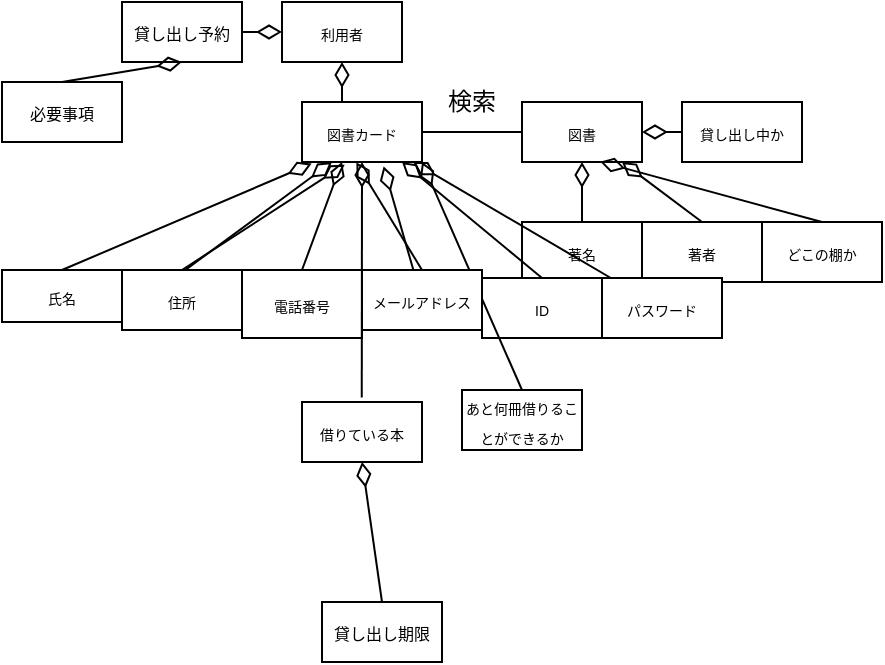 <mxfile version="28.1.2">
  <diagram name="ページ1" id="DIeiAo9Q_YViylGoopkz">
    <mxGraphModel dx="146" dy="338" grid="1" gridSize="10" guides="1" tooltips="1" connect="1" arrows="1" fold="1" page="1" pageScale="1" pageWidth="1169" pageHeight="827" math="0" shadow="0">
      <root>
        <mxCell id="0" />
        <mxCell id="1" parent="0" />
        <mxCell id="h7smvrsQqOG3ofRVsXkP-2" value="&lt;font style=&quot;font-size: 7px;&quot;&gt;利用者&lt;/font&gt;" style="rounded=0;whiteSpace=wrap;html=1;" vertex="1" parent="1">
          <mxGeometry x="170" y="250" width="60" height="30" as="geometry" />
        </mxCell>
        <mxCell id="h7smvrsQqOG3ofRVsXkP-3" value="" style="endArrow=diamondThin;endFill=0;endSize=10;html=1;rounded=0;entryX=0.5;entryY=1;entryDx=0;entryDy=0;startSize=5;exitX=0.5;exitY=0;exitDx=0;exitDy=0;" edge="1" parent="1" source="h7smvrsQqOG3ofRVsXkP-4" target="h7smvrsQqOG3ofRVsXkP-2">
          <mxGeometry width="160" relative="1" as="geometry">
            <mxPoint x="100" y="320" as="sourcePoint" />
            <mxPoint x="180" y="310" as="targetPoint" />
            <Array as="points">
              <mxPoint x="200" y="300" />
            </Array>
          </mxGeometry>
        </mxCell>
        <mxCell id="h7smvrsQqOG3ofRVsXkP-4" value="&lt;span style=&quot;font-size: 7px;&quot;&gt;図書カード&lt;/span&gt;" style="rounded=0;whiteSpace=wrap;html=1;" vertex="1" parent="1">
          <mxGeometry x="180" y="300" width="60" height="30" as="geometry" />
        </mxCell>
        <mxCell id="h7smvrsQqOG3ofRVsXkP-7" value="" style="endArrow=diamondThin;endFill=0;endSize=10;html=1;rounded=0;entryX=0.08;entryY=1.027;entryDx=0;entryDy=0;startSize=5;exitX=0.5;exitY=0;exitDx=0;exitDy=0;entryPerimeter=0;" edge="1" parent="1" source="h7smvrsQqOG3ofRVsXkP-10" target="h7smvrsQqOG3ofRVsXkP-4">
          <mxGeometry width="160" relative="1" as="geometry">
            <mxPoint x="40" y="390" as="sourcePoint" />
            <mxPoint x="40" y="350" as="targetPoint" />
          </mxGeometry>
        </mxCell>
        <mxCell id="h7smvrsQqOG3ofRVsXkP-8" value="&lt;span style=&quot;font-size: 7px;&quot;&gt;電話番号&lt;/span&gt;" style="rounded=0;whiteSpace=wrap;html=1;" vertex="1" parent="1">
          <mxGeometry x="150" y="384" width="60" height="34" as="geometry" />
        </mxCell>
        <mxCell id="h7smvrsQqOG3ofRVsXkP-9" value="" style="endArrow=diamondThin;endFill=0;endSize=10;html=1;rounded=0;entryX=0.356;entryY=1.044;entryDx=0;entryDy=0;startSize=5;exitX=0.5;exitY=0;exitDx=0;exitDy=0;entryPerimeter=0;" edge="1" parent="1" source="h7smvrsQqOG3ofRVsXkP-6" target="h7smvrsQqOG3ofRVsXkP-4">
          <mxGeometry width="160" relative="1" as="geometry">
            <mxPoint x="150" y="394" as="sourcePoint" />
            <mxPoint x="190" y="360" as="targetPoint" />
          </mxGeometry>
        </mxCell>
        <mxCell id="h7smvrsQqOG3ofRVsXkP-10" value="&lt;span style=&quot;font-size: 7px;&quot;&gt;氏名&lt;/span&gt;" style="rounded=0;whiteSpace=wrap;html=1;" vertex="1" parent="1">
          <mxGeometry x="30" y="384" width="60" height="26" as="geometry" />
        </mxCell>
        <mxCell id="h7smvrsQqOG3ofRVsXkP-11" value="" style="endArrow=diamondThin;endFill=0;endSize=10;html=1;rounded=0;entryX=0.25;entryY=1;entryDx=0;entryDy=0;startSize=5;exitX=0.458;exitY=0.102;exitDx=0;exitDy=0;exitPerimeter=0;" edge="1" parent="1" source="h7smvrsQqOG3ofRVsXkP-6" target="h7smvrsQqOG3ofRVsXkP-4">
          <mxGeometry width="160" relative="1" as="geometry">
            <mxPoint x="210" y="450" as="sourcePoint" />
            <mxPoint x="110" y="380" as="targetPoint" />
          </mxGeometry>
        </mxCell>
        <mxCell id="h7smvrsQqOG3ofRVsXkP-13" value="" style="endArrow=diamondThin;endFill=0;endSize=10;html=1;rounded=0;entryX=0.453;entryY=1.009;entryDx=0;entryDy=0;startSize=5;exitX=0.5;exitY=0;exitDx=0;exitDy=0;entryPerimeter=0;" edge="1" parent="1" source="h7smvrsQqOG3ofRVsXkP-12" target="h7smvrsQqOG3ofRVsXkP-4">
          <mxGeometry width="160" relative="1" as="geometry">
            <mxPoint x="230" y="459" as="sourcePoint" />
            <mxPoint x="251" y="370" as="targetPoint" />
          </mxGeometry>
        </mxCell>
        <mxCell id="h7smvrsQqOG3ofRVsXkP-14" value="&lt;span style=&quot;font-size: 7px;&quot;&gt;図書&lt;/span&gt;" style="rounded=0;whiteSpace=wrap;html=1;" vertex="1" parent="1">
          <mxGeometry x="290" y="300" width="60" height="30" as="geometry" />
        </mxCell>
        <mxCell id="h7smvrsQqOG3ofRVsXkP-15" value="" style="endArrow=none;html=1;rounded=0;entryX=0;entryY=0.5;entryDx=0;entryDy=0;exitX=1;exitY=0.5;exitDx=0;exitDy=0;" edge="1" parent="1" source="h7smvrsQqOG3ofRVsXkP-4" target="h7smvrsQqOG3ofRVsXkP-14">
          <mxGeometry width="50" height="50" relative="1" as="geometry">
            <mxPoint x="250" y="410" as="sourcePoint" />
            <mxPoint x="300" y="360" as="targetPoint" />
          </mxGeometry>
        </mxCell>
        <mxCell id="h7smvrsQqOG3ofRVsXkP-16" value="検索" style="text;html=1;align=center;verticalAlign=middle;whiteSpace=wrap;rounded=0;" vertex="1" parent="1">
          <mxGeometry x="250" y="290" width="30" height="20" as="geometry" />
        </mxCell>
        <mxCell id="h7smvrsQqOG3ofRVsXkP-18" value="&lt;div&gt;&lt;font style=&quot;font-size: 8px;&quot;&gt;貸し出し予約&lt;/font&gt;&lt;/div&gt;" style="rounded=0;whiteSpace=wrap;html=1;" vertex="1" parent="1">
          <mxGeometry x="90" y="250" width="60" height="30" as="geometry" />
        </mxCell>
        <mxCell id="h7smvrsQqOG3ofRVsXkP-21" value="&lt;span style=&quot;font-size: 8px;&quot;&gt;必要事項&lt;/span&gt;" style="rounded=0;whiteSpace=wrap;html=1;" vertex="1" parent="1">
          <mxGeometry x="30" y="290" width="60" height="30" as="geometry" />
        </mxCell>
        <mxCell id="h7smvrsQqOG3ofRVsXkP-22" value="" style="endArrow=diamondThin;endFill=0;endSize=10;html=1;rounded=0;entryX=0.5;entryY=1;entryDx=0;entryDy=0;startSize=5;exitX=0.5;exitY=0;exitDx=0;exitDy=0;" edge="1" parent="1" source="h7smvrsQqOG3ofRVsXkP-24" target="h7smvrsQqOG3ofRVsXkP-14">
          <mxGeometry width="160" relative="1" as="geometry">
            <mxPoint x="320" y="360" as="sourcePoint" />
            <mxPoint x="290" y="350" as="targetPoint" />
          </mxGeometry>
        </mxCell>
        <mxCell id="h7smvrsQqOG3ofRVsXkP-24" value="&lt;span style=&quot;font-size: 7px;&quot;&gt;著名&lt;/span&gt;" style="rounded=0;whiteSpace=wrap;html=1;" vertex="1" parent="1">
          <mxGeometry x="290" y="360" width="60" height="30" as="geometry" />
        </mxCell>
        <mxCell id="h7smvrsQqOG3ofRVsXkP-26" value="&lt;span style=&quot;font-size: 7px;&quot;&gt;著者&lt;/span&gt;" style="rounded=0;whiteSpace=wrap;html=1;" vertex="1" parent="1">
          <mxGeometry x="350" y="360" width="60" height="30" as="geometry" />
        </mxCell>
        <mxCell id="h7smvrsQqOG3ofRVsXkP-27" value="" style="endArrow=diamondThin;endFill=0;endSize=10;html=1;rounded=0;entryX=0.833;entryY=1;entryDx=0;entryDy=0;startSize=5;exitX=0.5;exitY=0;exitDx=0;exitDy=0;entryPerimeter=0;" edge="1" parent="1" source="h7smvrsQqOG3ofRVsXkP-26" target="h7smvrsQqOG3ofRVsXkP-14">
          <mxGeometry width="160" relative="1" as="geometry">
            <mxPoint x="380" y="340" as="sourcePoint" />
            <mxPoint x="380" y="310" as="targetPoint" />
          </mxGeometry>
        </mxCell>
        <mxCell id="h7smvrsQqOG3ofRVsXkP-28" value="&lt;span style=&quot;font-size: 7px;&quot;&gt;ID&lt;/span&gt;" style="rounded=0;whiteSpace=wrap;html=1;" vertex="1" parent="1">
          <mxGeometry x="270" y="388" width="60" height="30" as="geometry" />
        </mxCell>
        <mxCell id="h7smvrsQqOG3ofRVsXkP-29" value="&lt;span style=&quot;font-size: 7px;&quot;&gt;パスワード&lt;/span&gt;" style="rounded=0;whiteSpace=wrap;html=1;" vertex="1" parent="1">
          <mxGeometry x="330" y="388" width="60" height="30" as="geometry" />
        </mxCell>
        <mxCell id="h7smvrsQqOG3ofRVsXkP-30" value="" style="endArrow=diamondThin;endFill=0;endSize=10;html=1;rounded=0;startSize=5;exitX=0.5;exitY=0;exitDx=0;exitDy=0;" edge="1" parent="1" source="h7smvrsQqOG3ofRVsXkP-28">
          <mxGeometry width="160" relative="1" as="geometry">
            <mxPoint x="68" y="520" as="sourcePoint" />
            <mxPoint x="230" y="330" as="targetPoint" />
          </mxGeometry>
        </mxCell>
        <mxCell id="h7smvrsQqOG3ofRVsXkP-31" value="" style="endArrow=diamondThin;endFill=0;endSize=10;html=1;rounded=0;startSize=5;entryX=0.68;entryY=1.073;entryDx=0;entryDy=0;entryPerimeter=0;" edge="1" parent="1" source="h7smvrsQqOG3ofRVsXkP-12" target="h7smvrsQqOG3ofRVsXkP-4">
          <mxGeometry width="160" relative="1" as="geometry">
            <mxPoint x="190" y="440" as="sourcePoint" />
            <mxPoint x="190" y="400" as="targetPoint" />
          </mxGeometry>
        </mxCell>
        <mxCell id="h7smvrsQqOG3ofRVsXkP-32" value="&lt;span style=&quot;font-size: 7px;&quot;&gt;どこの棚か&lt;/span&gt;" style="rounded=0;whiteSpace=wrap;html=1;" vertex="1" parent="1">
          <mxGeometry x="410" y="360" width="60" height="30" as="geometry" />
        </mxCell>
        <mxCell id="h7smvrsQqOG3ofRVsXkP-33" value="&lt;span style=&quot;font-size: 7px;&quot;&gt;貸し出し中か&lt;/span&gt;" style="rounded=0;whiteSpace=wrap;html=1;" vertex="1" parent="1">
          <mxGeometry x="370" y="300" width="60" height="30" as="geometry" />
        </mxCell>
        <mxCell id="h7smvrsQqOG3ofRVsXkP-34" value="" style="endArrow=diamondThin;endFill=0;endSize=10;html=1;rounded=0;entryX=0.651;entryY=0.993;entryDx=0;entryDy=0;startSize=5;exitX=0.5;exitY=0;exitDx=0;exitDy=0;entryPerimeter=0;" edge="1" parent="1" source="h7smvrsQqOG3ofRVsXkP-32" target="h7smvrsQqOG3ofRVsXkP-14">
          <mxGeometry width="160" relative="1" as="geometry">
            <mxPoint x="407.46" y="380.21" as="sourcePoint" />
            <mxPoint x="300.0" y="350.0" as="targetPoint" />
          </mxGeometry>
        </mxCell>
        <mxCell id="h7smvrsQqOG3ofRVsXkP-35" value="" style="endArrow=diamondThin;endFill=0;endSize=10;html=1;rounded=0;entryX=1;entryY=0.5;entryDx=0;entryDy=0;startSize=5;exitX=0;exitY=0.5;exitDx=0;exitDy=0;" edge="1" parent="1" source="h7smvrsQqOG3ofRVsXkP-33" target="h7smvrsQqOG3ofRVsXkP-14">
          <mxGeometry width="160" relative="1" as="geometry">
            <mxPoint x="430" y="370" as="sourcePoint" />
            <mxPoint x="380" y="340" as="targetPoint" />
          </mxGeometry>
        </mxCell>
        <mxCell id="h7smvrsQqOG3ofRVsXkP-36" value="&lt;span style=&quot;font-size: 7px;&quot;&gt;借りている本&lt;/span&gt;" style="rounded=0;whiteSpace=wrap;html=1;" vertex="1" parent="1">
          <mxGeometry x="180" y="450" width="60" height="30" as="geometry" />
        </mxCell>
        <mxCell id="h7smvrsQqOG3ofRVsXkP-37" value="" style="endArrow=diamondThin;endFill=0;endSize=10;html=1;rounded=0;startSize=5;entryX=0.5;entryY=1;entryDx=0;entryDy=0;exitX=0.498;exitY=-0.073;exitDx=0;exitDy=0;exitPerimeter=0;" edge="1" parent="1" source="h7smvrsQqOG3ofRVsXkP-36" target="h7smvrsQqOG3ofRVsXkP-4">
          <mxGeometry width="160" relative="1" as="geometry">
            <mxPoint x="210" y="428" as="sourcePoint" />
            <mxPoint x="211" y="350" as="targetPoint" />
          </mxGeometry>
        </mxCell>
        <mxCell id="h7smvrsQqOG3ofRVsXkP-38" value="&lt;span style=&quot;font-size: 8px;&quot;&gt;貸し出し期限&lt;/span&gt;" style="rounded=0;whiteSpace=wrap;html=1;" vertex="1" parent="1">
          <mxGeometry x="190" y="550" width="60" height="30" as="geometry" />
        </mxCell>
        <mxCell id="h7smvrsQqOG3ofRVsXkP-39" value="" style="endArrow=diamondThin;endFill=0;endSize=10;html=1;rounded=0;startSize=5;exitX=0.5;exitY=0;exitDx=0;exitDy=0;entryX=0.5;entryY=1;entryDx=0;entryDy=0;" edge="1" parent="1" source="h7smvrsQqOG3ofRVsXkP-38" target="h7smvrsQqOG3ofRVsXkP-36">
          <mxGeometry width="160" relative="1" as="geometry">
            <mxPoint x="270" y="420" as="sourcePoint" />
            <mxPoint x="270" y="380" as="targetPoint" />
          </mxGeometry>
        </mxCell>
        <mxCell id="h7smvrsQqOG3ofRVsXkP-40" value="" style="endArrow=diamondThin;endFill=0;endSize=10;html=1;rounded=0;startSize=5;exitX=0.5;exitY=0;exitDx=0;exitDy=0;entryX=0.5;entryY=1;entryDx=0;entryDy=0;" edge="1" parent="1" source="h7smvrsQqOG3ofRVsXkP-21" target="h7smvrsQqOG3ofRVsXkP-18">
          <mxGeometry width="160" relative="1" as="geometry">
            <mxPoint x="250" y="710" as="sourcePoint" />
            <mxPoint x="240" y="640" as="targetPoint" />
          </mxGeometry>
        </mxCell>
        <mxCell id="h7smvrsQqOG3ofRVsXkP-42" value="" style="endArrow=diamondThin;endFill=0;endSize=10;html=1;rounded=0;startSize=5;exitX=1;exitY=0.5;exitDx=0;exitDy=0;entryX=0;entryY=0.5;entryDx=0;entryDy=0;" edge="1" parent="1" source="h7smvrsQqOG3ofRVsXkP-18" target="h7smvrsQqOG3ofRVsXkP-2">
          <mxGeometry width="160" relative="1" as="geometry">
            <mxPoint x="230" y="220" as="sourcePoint" />
            <mxPoint x="230" y="180" as="targetPoint" />
          </mxGeometry>
        </mxCell>
        <mxCell id="h7smvrsQqOG3ofRVsXkP-43" value="" style="endArrow=diamondThin;endFill=0;endSize=10;html=1;rounded=0;startSize=5;entryX=1;entryY=1;entryDx=0;entryDy=0;exitX=0.5;exitY=0;exitDx=0;exitDy=0;" edge="1" parent="1" source="h7smvrsQqOG3ofRVsXkP-44" target="h7smvrsQqOG3ofRVsXkP-4">
          <mxGeometry width="160" relative="1" as="geometry">
            <mxPoint x="291.839" y="430" as="sourcePoint" />
            <mxPoint x="230" y="180" as="targetPoint" />
          </mxGeometry>
        </mxCell>
        <mxCell id="h7smvrsQqOG3ofRVsXkP-44" value="&lt;span style=&quot;font-size: 7px;&quot;&gt;あと何冊借りることができるか&lt;/span&gt;" style="rounded=0;whiteSpace=wrap;html=1;" vertex="1" parent="1">
          <mxGeometry x="260" y="444" width="60" height="30" as="geometry" />
        </mxCell>
        <mxCell id="h7smvrsQqOG3ofRVsXkP-45" value="" style="endArrow=diamondThin;endFill=0;endSize=10;html=1;rounded=0;startSize=5;exitX=0.5;exitY=0;exitDx=0;exitDy=0;" edge="1" parent="1" source="h7smvrsQqOG3ofRVsXkP-8">
          <mxGeometry width="160" relative="1" as="geometry">
            <mxPoint x="70" y="450" as="sourcePoint" />
            <mxPoint x="200" y="330" as="targetPoint" />
          </mxGeometry>
        </mxCell>
        <mxCell id="h7smvrsQqOG3ofRVsXkP-6" value="&lt;span style=&quot;font-size: 7px;&quot;&gt;住所&lt;/span&gt;" style="rounded=0;whiteSpace=wrap;html=1;" vertex="1" parent="1">
          <mxGeometry x="90" y="384" width="60" height="30" as="geometry" />
        </mxCell>
        <mxCell id="h7smvrsQqOG3ofRVsXkP-46" value="" style="endArrow=diamondThin;endFill=0;endSize=10;html=1;rounded=0;startSize=5;" edge="1" parent="1" source="h7smvrsQqOG3ofRVsXkP-29" target="h7smvrsQqOG3ofRVsXkP-4">
          <mxGeometry width="160" relative="1" as="geometry">
            <mxPoint x="258" y="680" as="sourcePoint" />
            <mxPoint x="221" y="332" as="targetPoint" />
          </mxGeometry>
        </mxCell>
        <mxCell id="h7smvrsQqOG3ofRVsXkP-12" value="&lt;span style=&quot;font-size: 7px;&quot;&gt;メールアドレス&lt;/span&gt;" style="rounded=0;whiteSpace=wrap;html=1;" vertex="1" parent="1">
          <mxGeometry x="210" y="384" width="60" height="30" as="geometry" />
        </mxCell>
      </root>
    </mxGraphModel>
  </diagram>
</mxfile>
